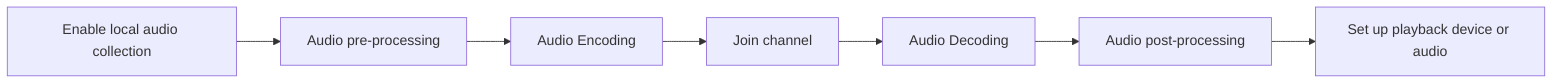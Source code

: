 flowchart LR
    A[Enable local audio collection] --> B[Audio pre-processing]
    B --> C[Audio Encoding]
    C --> D[Join channel]
    D --> E[Audio Decoding]
    E --> F[Audio post-processing]
    F --> G[Set up playback device or audio]